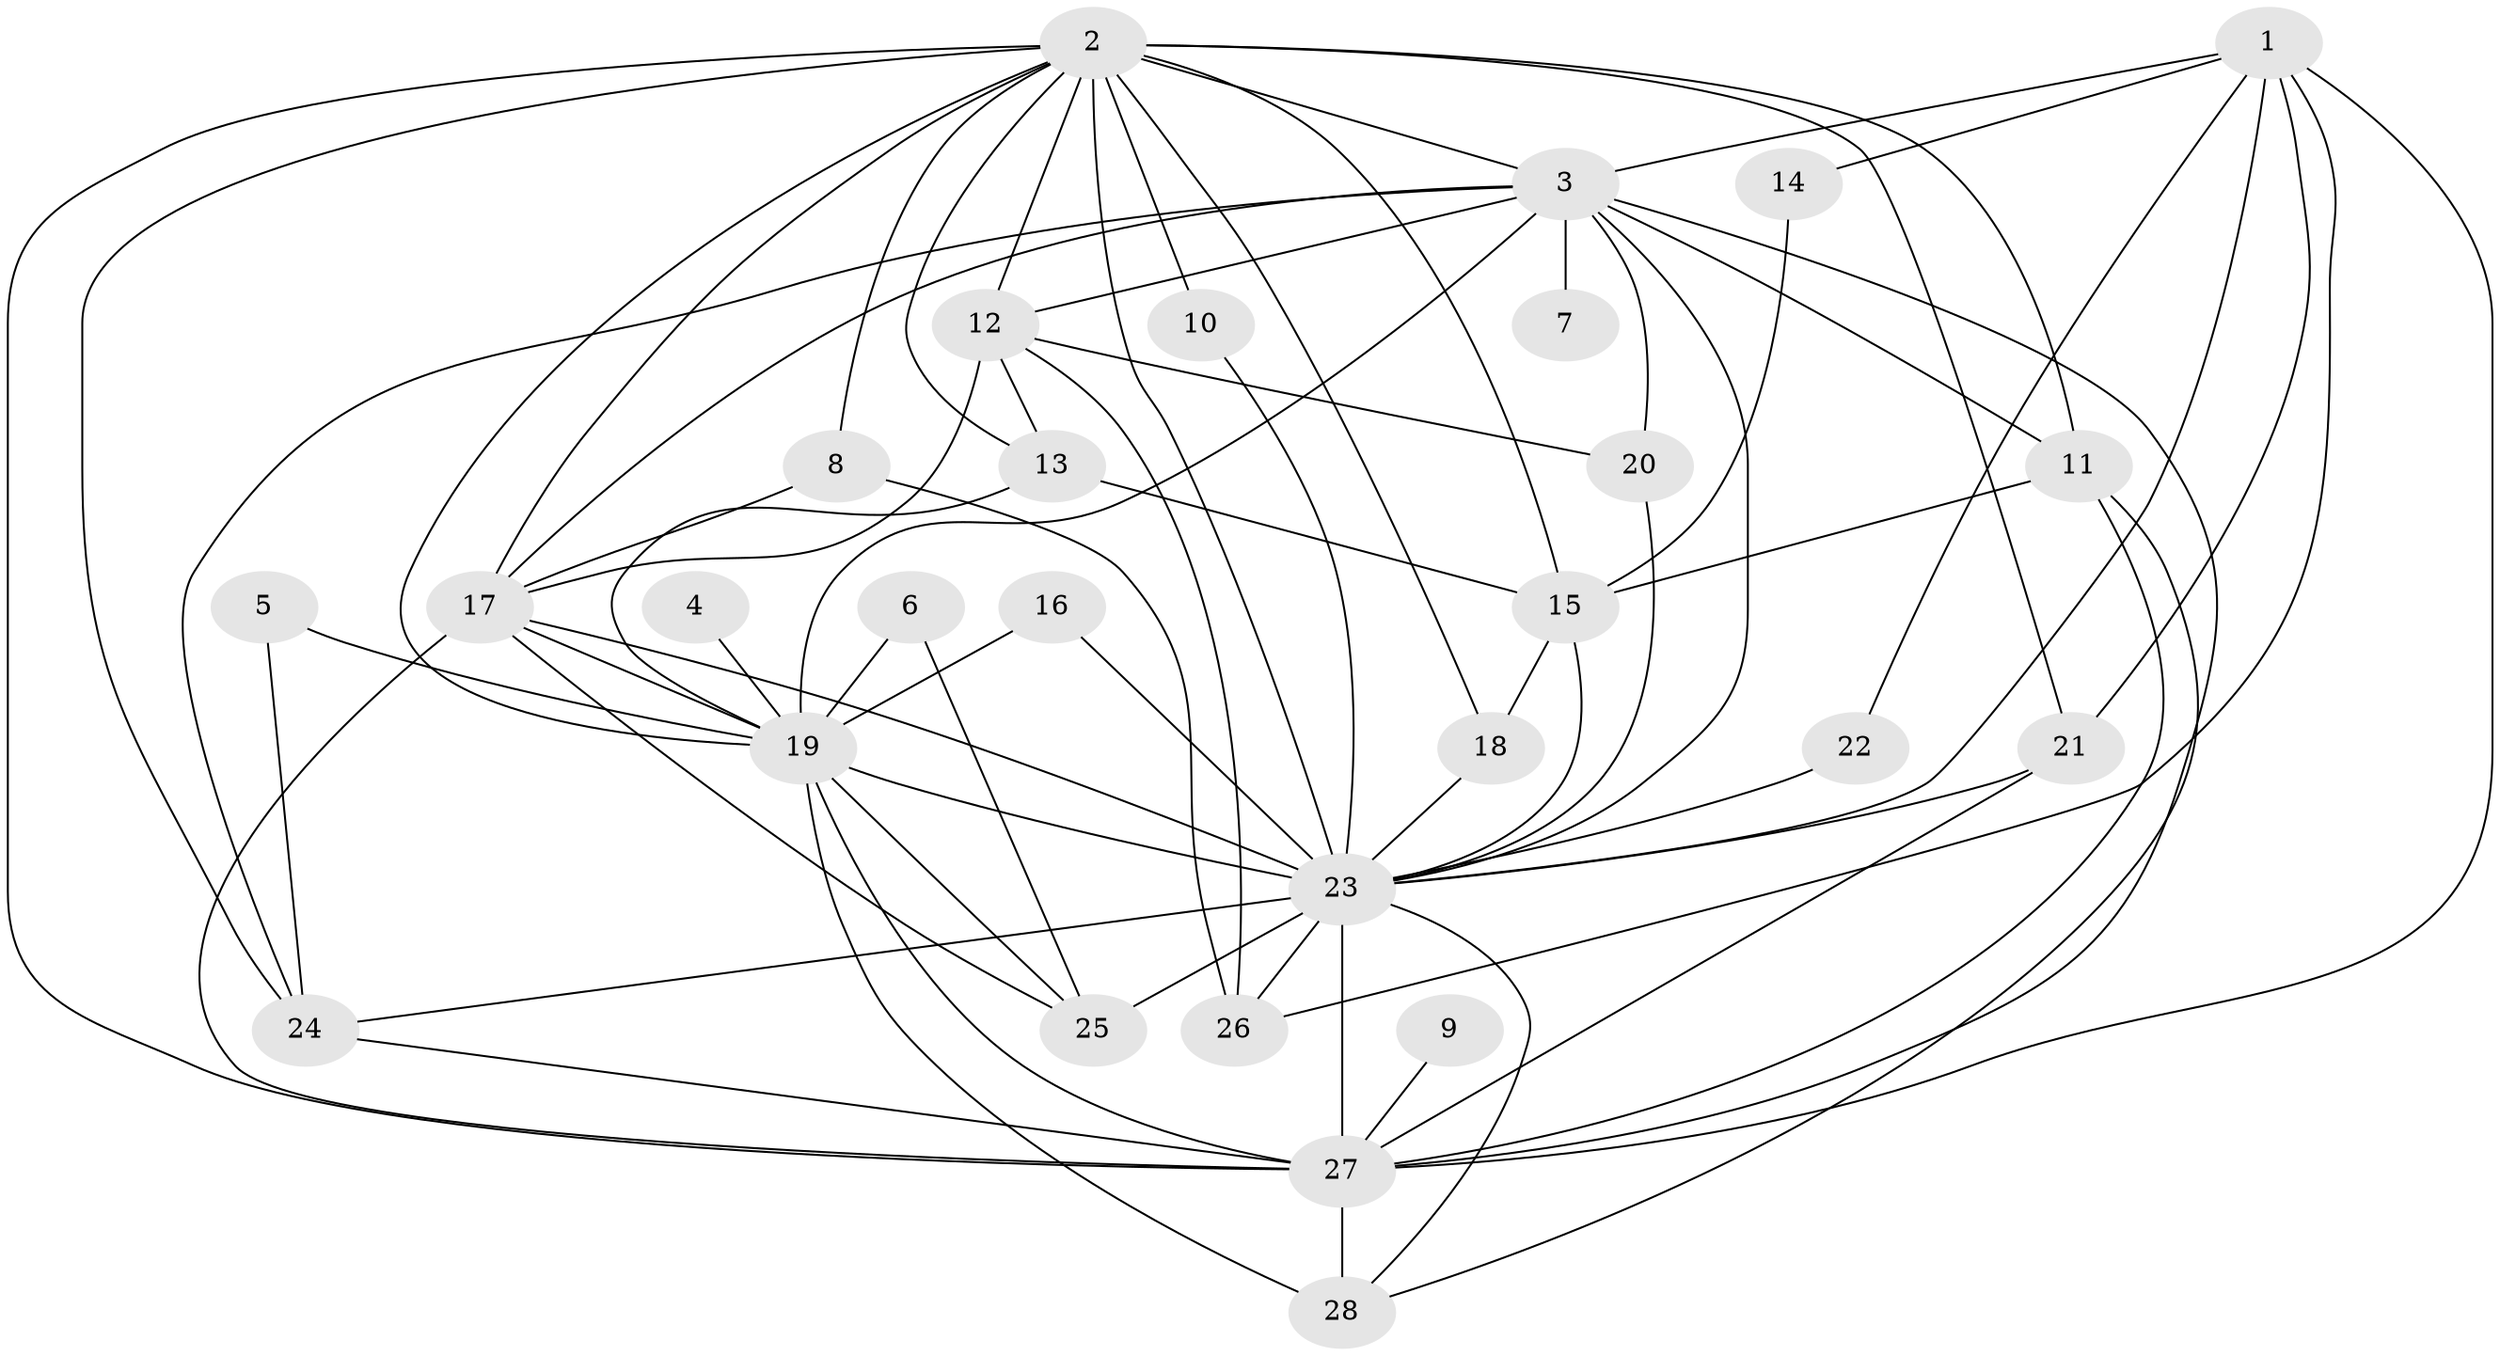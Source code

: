 // original degree distribution, {24: 0.010752688172043012, 21: 0.010752688172043012, 13: 0.010752688172043012, 12: 0.010752688172043012, 19: 0.021505376344086023, 22: 0.021505376344086023, 14: 0.010752688172043012, 27: 0.010752688172043012, 3: 0.16129032258064516, 6: 0.021505376344086023, 7: 0.03225806451612903, 4: 0.08602150537634409, 2: 0.5591397849462365, 5: 0.03225806451612903}
// Generated by graph-tools (version 1.1) at 2025/36/03/04/25 23:36:22]
// undirected, 28 vertices, 73 edges
graph export_dot {
  node [color=gray90,style=filled];
  1;
  2;
  3;
  4;
  5;
  6;
  7;
  8;
  9;
  10;
  11;
  12;
  13;
  14;
  15;
  16;
  17;
  18;
  19;
  20;
  21;
  22;
  23;
  24;
  25;
  26;
  27;
  28;
  1 -- 3 [weight=1.0];
  1 -- 14 [weight=1.0];
  1 -- 21 [weight=1.0];
  1 -- 22 [weight=1.0];
  1 -- 23 [weight=1.0];
  1 -- 26 [weight=1.0];
  1 -- 27 [weight=1.0];
  2 -- 3 [weight=2.0];
  2 -- 8 [weight=1.0];
  2 -- 10 [weight=1.0];
  2 -- 11 [weight=1.0];
  2 -- 12 [weight=1.0];
  2 -- 13 [weight=1.0];
  2 -- 15 [weight=2.0];
  2 -- 17 [weight=2.0];
  2 -- 18 [weight=1.0];
  2 -- 19 [weight=2.0];
  2 -- 21 [weight=1.0];
  2 -- 23 [weight=5.0];
  2 -- 24 [weight=1.0];
  2 -- 27 [weight=2.0];
  3 -- 7 [weight=3.0];
  3 -- 11 [weight=1.0];
  3 -- 12 [weight=1.0];
  3 -- 17 [weight=5.0];
  3 -- 19 [weight=4.0];
  3 -- 20 [weight=1.0];
  3 -- 23 [weight=9.0];
  3 -- 24 [weight=1.0];
  3 -- 27 [weight=2.0];
  4 -- 19 [weight=2.0];
  5 -- 19 [weight=1.0];
  5 -- 24 [weight=1.0];
  6 -- 19 [weight=1.0];
  6 -- 25 [weight=1.0];
  8 -- 17 [weight=1.0];
  8 -- 26 [weight=1.0];
  9 -- 27 [weight=1.0];
  10 -- 23 [weight=1.0];
  11 -- 15 [weight=1.0];
  11 -- 27 [weight=1.0];
  11 -- 28 [weight=1.0];
  12 -- 13 [weight=1.0];
  12 -- 17 [weight=1.0];
  12 -- 20 [weight=2.0];
  12 -- 26 [weight=1.0];
  13 -- 15 [weight=1.0];
  13 -- 19 [weight=2.0];
  14 -- 15 [weight=1.0];
  15 -- 18 [weight=1.0];
  15 -- 23 [weight=1.0];
  16 -- 19 [weight=1.0];
  16 -- 23 [weight=1.0];
  17 -- 19 [weight=3.0];
  17 -- 23 [weight=8.0];
  17 -- 25 [weight=1.0];
  17 -- 27 [weight=3.0];
  18 -- 23 [weight=1.0];
  19 -- 23 [weight=3.0];
  19 -- 25 [weight=1.0];
  19 -- 27 [weight=1.0];
  19 -- 28 [weight=2.0];
  20 -- 23 [weight=3.0];
  21 -- 23 [weight=3.0];
  21 -- 27 [weight=2.0];
  22 -- 23 [weight=3.0];
  23 -- 24 [weight=1.0];
  23 -- 25 [weight=5.0];
  23 -- 26 [weight=1.0];
  23 -- 27 [weight=6.0];
  23 -- 28 [weight=1.0];
  24 -- 27 [weight=1.0];
  27 -- 28 [weight=1.0];
}
